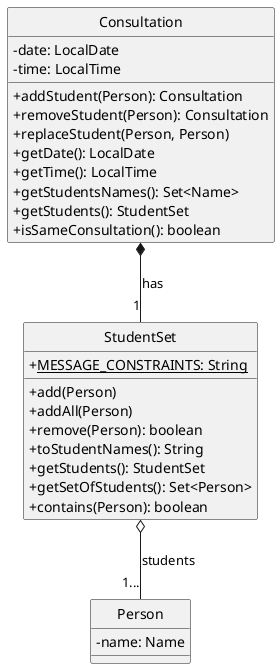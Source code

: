 @startuml Consultation
hide circle
skinparam classAttributeIconSize 0

class Consultation {
    -date: LocalDate
    -time: LocalTime
    +addStudent(Person): Consultation
    +removeStudent(Person): Consultation
    +replaceStudent(Person, Person)
    +getDate(): LocalDate
    +getTime(): LocalTime
    +getStudentsNames(): Set<Name>
    +getStudents(): StudentSet
    +isSameConsultation(): boolean
}

class StudentSet {
    +<u>MESSAGE_CONSTRAINTS: String
    +add(Person)
    +addAll(Person)
    +remove(Person): boolean
    +toStudentNames(): String
    +getStudents(): StudentSet
    +getSetOfStudents(): Set<Person>
    +contains(Person): boolean
}

class Person {
    -name: Name
}

Consultation *-- "1" StudentSet : has
StudentSet o-- "1..." Person: students

@enduml
